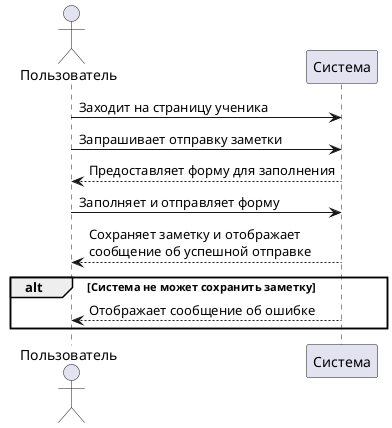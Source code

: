 @startuml
actor "Пользователь" as User
participant "Система" as System

User -> System : Заходит на страницу ученика
User -> System : Запрашивает отправку заметки
System --> User : Предоставляет форму для заполнения
User -> System : Заполняет и отправляет форму
System --> User : Сохраняет заметку и отображает\nсообщение об успешной отправке
alt Система не может сохранить заметку
    System --> User : Отображает сообщение об ошибке
end
@enduml
